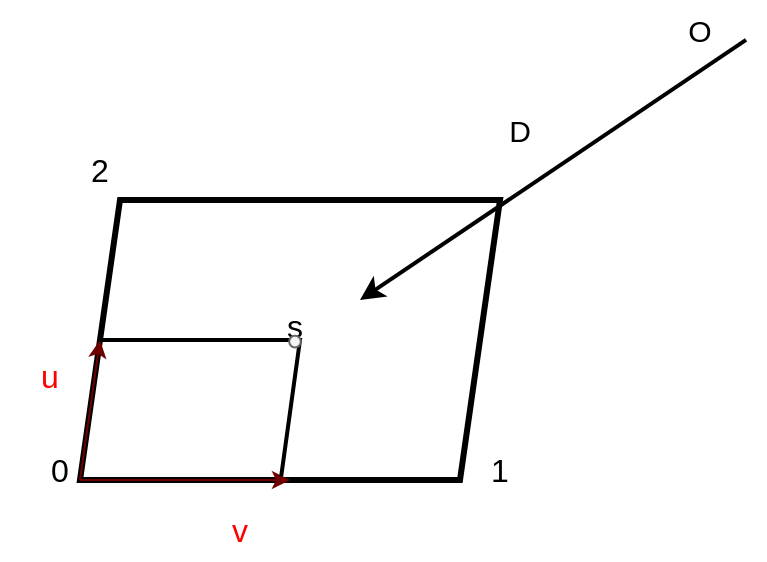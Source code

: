 <mxfile version="21.5.0" type="github">
  <diagram name="Page-1" id="SKl0-WKOuRpfZeT5LldT">
    <mxGraphModel dx="1036" dy="605" grid="1" gridSize="10" guides="1" tooltips="1" connect="1" arrows="1" fold="1" page="1" pageScale="0.5" pageWidth="850" pageHeight="1100" math="0" shadow="0">
      <root>
        <mxCell id="0" />
        <mxCell id="1" parent="0" />
        <mxCell id="7uNhpUi9tp5Z0DHDK2ld-2" value="" style="shape=parallelogram;perimeter=parallelogramPerimeter;whiteSpace=wrap;html=1;fixedSize=1;strokeWidth=3;" parent="1" vertex="1">
          <mxGeometry x="70" y="220" width="210" height="140" as="geometry" />
        </mxCell>
        <mxCell id="7uNhpUi9tp5Z0DHDK2ld-3" value="" style="endArrow=classic;html=1;rounded=0;entryX=0.571;entryY=0.429;entryDx=0;entryDy=0;entryPerimeter=0;strokeWidth=2;" parent="1" edge="1">
          <mxGeometry width="50" height="50" relative="1" as="geometry">
            <mxPoint x="403.01" y="139.97" as="sourcePoint" />
            <mxPoint x="210.0" y="270.03" as="targetPoint" />
          </mxGeometry>
        </mxCell>
        <mxCell id="7uNhpUi9tp5Z0DHDK2ld-4" value="" style="endArrow=classic;html=1;rounded=0;entryX=0.5;entryY=1;entryDx=0;entryDy=0;fillColor=#a20025;strokeColor=#6F0000;" parent="1" target="7uNhpUi9tp5Z0DHDK2ld-2" edge="1">
          <mxGeometry width="50" height="50" relative="1" as="geometry">
            <mxPoint x="70" y="360" as="sourcePoint" />
            <mxPoint x="120" y="310" as="targetPoint" />
          </mxGeometry>
        </mxCell>
        <mxCell id="7uNhpUi9tp5Z0DHDK2ld-5" value="" style="endArrow=classic;html=1;rounded=0;exitX=0;exitY=1;exitDx=0;exitDy=0;entryX=0;entryY=0.5;entryDx=0;entryDy=0;fillColor=#a20025;strokeColor=#6F0000;" parent="1" source="7uNhpUi9tp5Z0DHDK2ld-2" target="7uNhpUi9tp5Z0DHDK2ld-2" edge="1">
          <mxGeometry width="50" height="50" relative="1" as="geometry">
            <mxPoint x="170" y="340" as="sourcePoint" />
            <mxPoint x="220" y="290" as="targetPoint" />
          </mxGeometry>
        </mxCell>
        <mxCell id="7uNhpUi9tp5Z0DHDK2ld-6" value="&lt;font style=&quot;font-size: 16px;&quot;&gt;0&lt;/font&gt;" style="text;html=1;strokeColor=none;fillColor=none;align=center;verticalAlign=middle;whiteSpace=wrap;rounded=0;" parent="1" vertex="1">
          <mxGeometry x="30" y="340" width="60" height="30" as="geometry" />
        </mxCell>
        <mxCell id="7uNhpUi9tp5Z0DHDK2ld-7" value="&lt;font style=&quot;font-size: 16px;&quot;&gt;1&lt;/font&gt;" style="text;html=1;strokeColor=none;fillColor=none;align=center;verticalAlign=middle;whiteSpace=wrap;rounded=0;" parent="1" vertex="1">
          <mxGeometry x="250" y="340" width="60" height="30" as="geometry" />
        </mxCell>
        <mxCell id="7uNhpUi9tp5Z0DHDK2ld-8" value="&lt;font style=&quot;font-size: 16px;&quot;&gt;2&lt;/font&gt;" style="text;html=1;strokeColor=none;fillColor=none;align=center;verticalAlign=middle;whiteSpace=wrap;rounded=0;" parent="1" vertex="1">
          <mxGeometry x="50" y="190" width="60" height="30" as="geometry" />
        </mxCell>
        <mxCell id="7uNhpUi9tp5Z0DHDK2ld-10" value="" style="endArrow=none;html=1;rounded=0;entryX=0.479;entryY=0.987;entryDx=0;entryDy=0;entryPerimeter=0;strokeWidth=2;" parent="1" target="7uNhpUi9tp5Z0DHDK2ld-2" edge="1">
          <mxGeometry width="50" height="50" relative="1" as="geometry">
            <mxPoint x="80" y="290" as="sourcePoint" />
            <mxPoint x="130" y="240" as="targetPoint" />
            <Array as="points">
              <mxPoint x="180" y="290" />
            </Array>
          </mxGeometry>
        </mxCell>
        <mxCell id="7uNhpUi9tp5Z0DHDK2ld-11" value="&lt;font style=&quot;font-size: 16px;&quot;&gt;s&lt;/font&gt;" style="text;html=1;strokeColor=none;fillColor=none;align=center;verticalAlign=middle;whiteSpace=wrap;rounded=0;" parent="1" vertex="1">
          <mxGeometry x="160" y="270" width="35" height="25" as="geometry" />
        </mxCell>
        <mxCell id="7uNhpUi9tp5Z0DHDK2ld-12" value="" style="ellipse;whiteSpace=wrap;html=1;aspect=fixed;fillStyle=solid;fillColor=#f5f5f5;fontColor=#333333;strokeColor=#666666;" parent="7uNhpUi9tp5Z0DHDK2ld-11" vertex="1">
          <mxGeometry x="14.583" y="17.857" width="5.833" height="5.833" as="geometry" />
        </mxCell>
        <mxCell id="7uNhpUi9tp5Z0DHDK2ld-19" value="&lt;font style=&quot;font-size: 16px;&quot; color=&quot;#ff0000&quot;&gt;u&lt;/font&gt;" style="text;html=1;strokeColor=none;fillColor=none;align=center;verticalAlign=middle;whiteSpace=wrap;rounded=0;" parent="1" vertex="1">
          <mxGeometry x="30" y="290" width="50" height="35" as="geometry" />
        </mxCell>
        <mxCell id="7uNhpUi9tp5Z0DHDK2ld-20" value="&lt;font style=&quot;font-size: 16px;&quot; color=&quot;#ff0000&quot;&gt;v&lt;/font&gt;" style="text;html=1;strokeColor=none;fillColor=none;align=center;verticalAlign=middle;whiteSpace=wrap;rounded=0;" parent="1" vertex="1">
          <mxGeometry x="120" y="370" width="60" height="30" as="geometry" />
        </mxCell>
        <mxCell id="7uNhpUi9tp5Z0DHDK2ld-21" value="&lt;font style=&quot;font-size: 15px;&quot;&gt;O&lt;/font&gt;" style="text;html=1;strokeColor=none;fillColor=none;align=center;verticalAlign=middle;whiteSpace=wrap;rounded=0;" parent="1" vertex="1">
          <mxGeometry x="350" y="120" width="60" height="30" as="geometry" />
        </mxCell>
        <mxCell id="7uNhpUi9tp5Z0DHDK2ld-22" value="&lt;font style=&quot;font-size: 15px;&quot;&gt;D&lt;/font&gt;" style="text;html=1;strokeColor=none;fillColor=none;align=center;verticalAlign=middle;whiteSpace=wrap;rounded=0;" parent="1" vertex="1">
          <mxGeometry x="260" y="170" width="60" height="30" as="geometry" />
        </mxCell>
      </root>
    </mxGraphModel>
  </diagram>
</mxfile>
